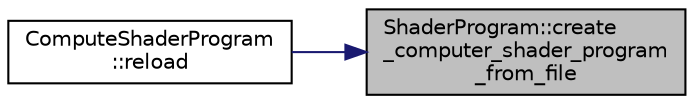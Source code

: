 digraph "ShaderProgram::create_computer_shader_program_from_file"
{
 // INTERACTIVE_SVG=YES
 // LATEX_PDF_SIZE
  bgcolor="transparent";
  edge [fontname="Helvetica",fontsize="10",labelfontname="Helvetica",labelfontsize="10"];
  node [fontname="Helvetica",fontsize="10",shape=record];
  rankdir="RL";
  Node1 [label="ShaderProgram::create\l_computer_shader_program\l_from_file",height=0.2,width=0.4,color="black", fillcolor="grey75", style="filled", fontcolor="black",tooltip=" "];
  Node1 -> Node2 [dir="back",color="midnightblue",fontsize="10",style="solid",fontname="Helvetica"];
  Node2 [label="ComputeShaderProgram\l::reload",height=0.2,width=0.4,color="black",URL="$d1/d9a/class_compute_shader_program.html#abc111c272321d07bdee5647aa091e248",tooltip=" "];
}

